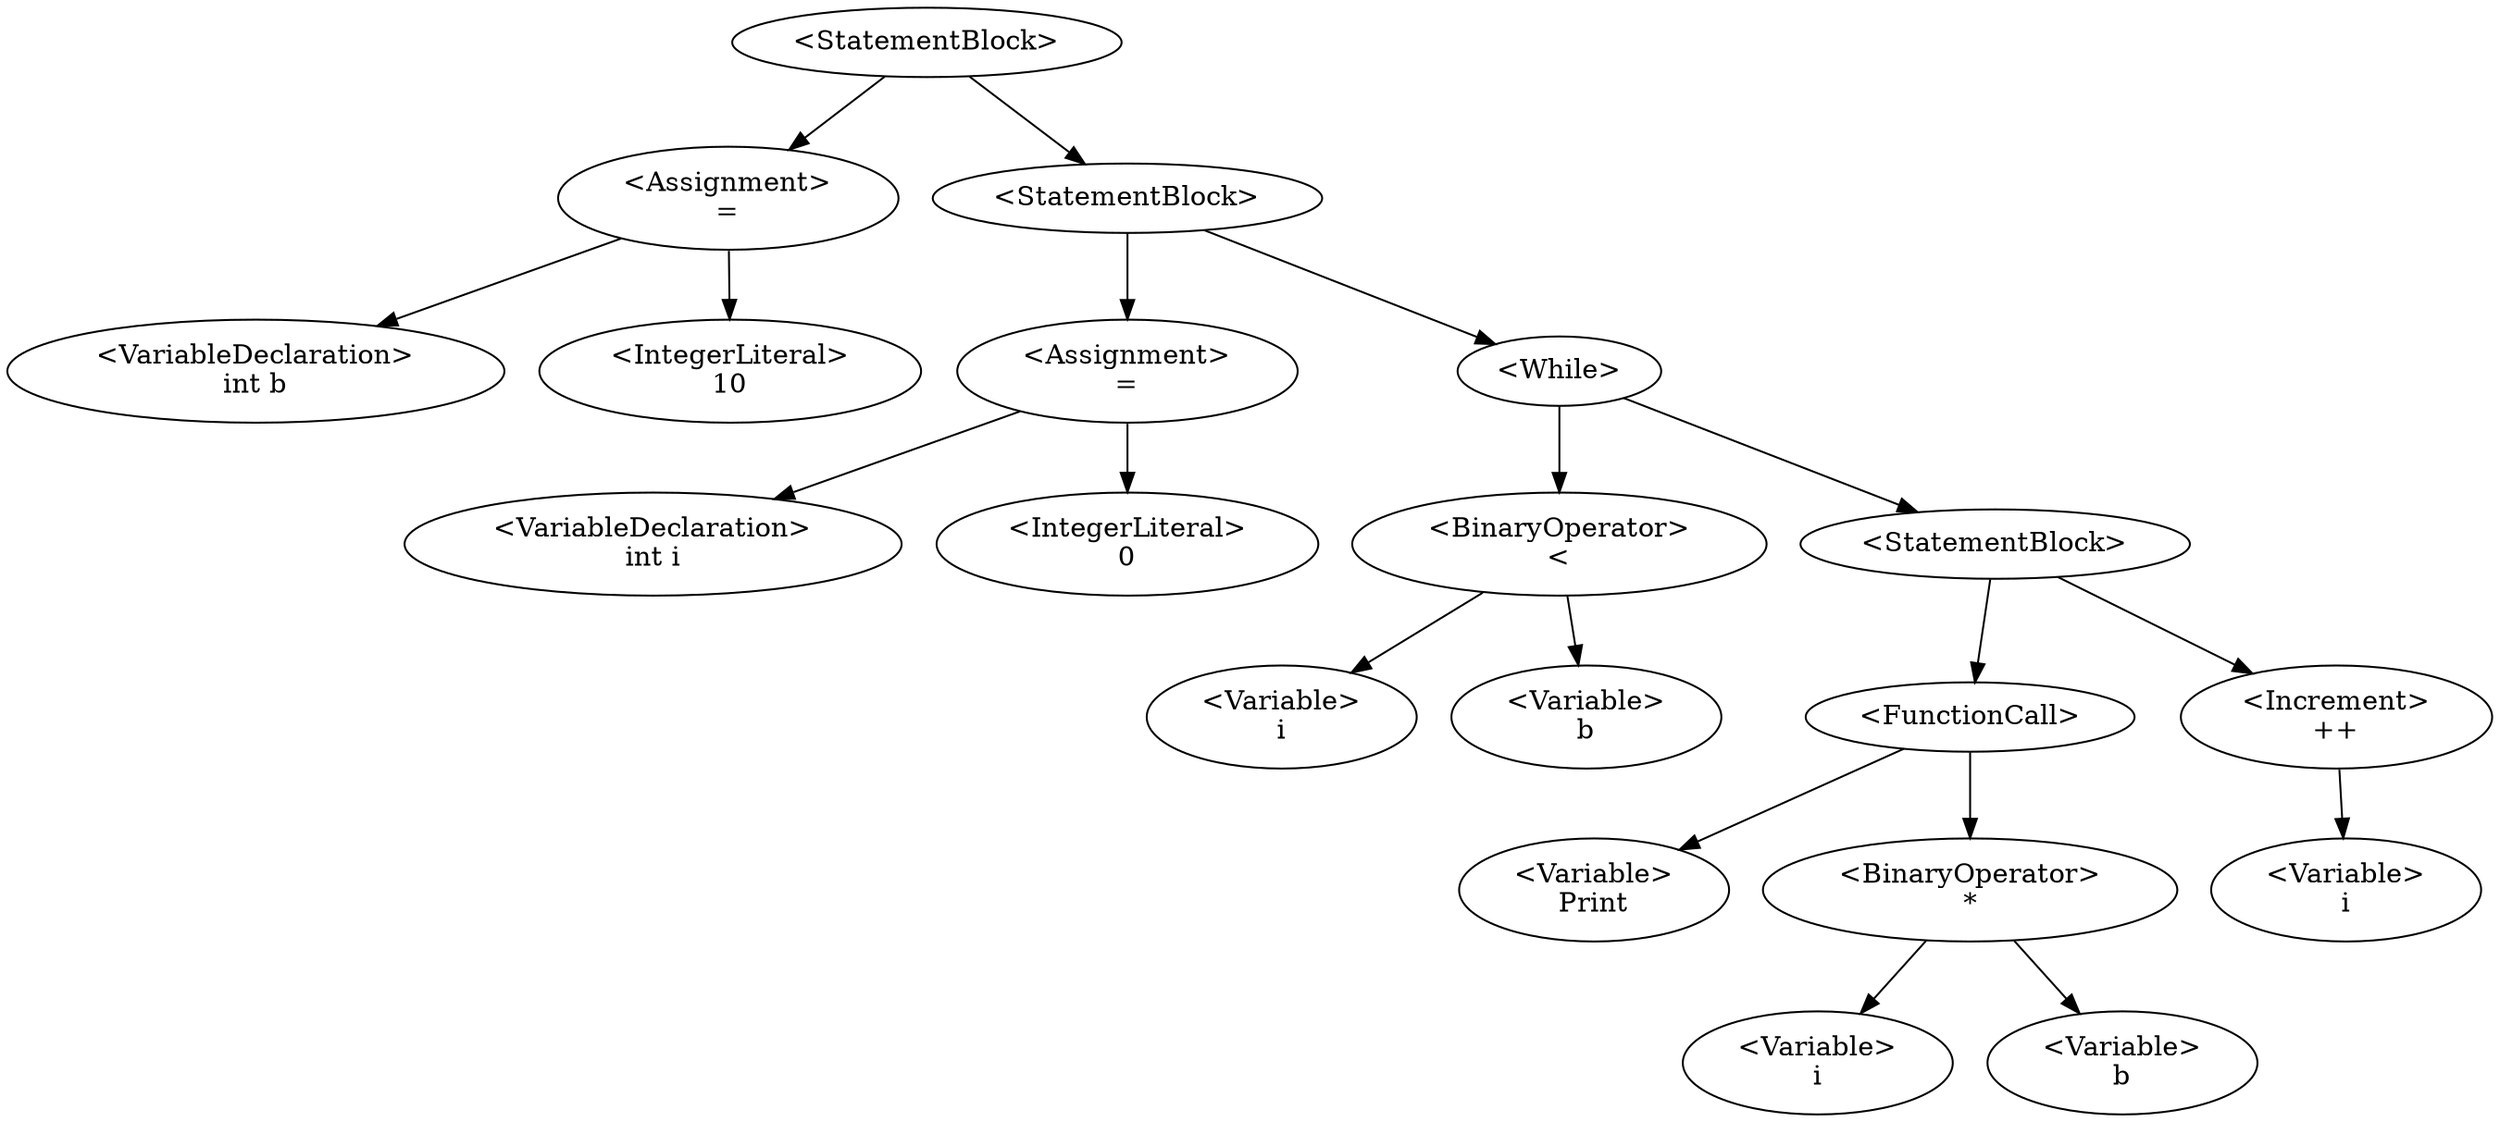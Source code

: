 digraph G {
0 [label="<StatementBlock>"];0->2;0->4;
2 [label="<Assignment>\n="];2->1;2->3;
1 [label="<VariableDeclaration>\nint b"];
3 [label="<IntegerLiteral>\n10"];
4 [label="<StatementBlock>"];4->6;4->8;
6 [label="<Assignment>\n="];6->5;6->7;
5 [label="<VariableDeclaration>\nint i"];
7 [label="<IntegerLiteral>\n0"];
8 [label="<While>"];8->10;8->15;
10 [label="<BinaryOperator>\n<"];10->9;10->11;
9 [label="<Variable>\ni"];
11 [label="<Variable>\nb"];
15 [label="<StatementBlock>"];15->17;15->12;
17 [label="<FunctionCall>\n"];17->16;17->19;
16 [label="<Variable>\nPrint"];
19 [label="<BinaryOperator>\n*"];19->18;19->20;
18 [label="<Variable>\ni"];
20 [label="<Variable>\nb"];
12 [label="<Increment>\n++"];12->13;
13 [label="<Variable>\ni"];
}